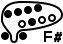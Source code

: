 <?xml version="1.0" encoding="UTF-8"?>
<dia:diagram xmlns:dia="http://www.lysator.liu.se/~alla/dia/">
  <dia:layer name="Segundo Plano" visible="true" active="true">
    <dia:object type="Standard - Beziergon" version="0" id="O0">
      <dia:attribute name="obj_pos">
        <dia:point val="0,-1"/>
      </dia:attribute>
      <dia:attribute name="obj_bb">
        <dia:rectangle val="-1.05,-1.05;2.05,1.05"/>
      </dia:attribute>
      <dia:attribute name="bez_points">
        <dia:point val="0,-1"/>
        <dia:point val="1,-1"/>
        <dia:point val="2,-0.9"/>
        <dia:point val="2,-0.35"/>
        <dia:point val="2,0.2"/>
        <dia:point val="0.35,0.4"/>
        <dia:point val="0.1,0.4"/>
        <dia:point val="-0.15,0.4"/>
        <dia:point val="-0.25,0.55"/>
        <dia:point val="-0.25,0.7"/>
        <dia:point val="-0.25,0.85"/>
        <dia:point val="-0.25,1"/>
        <dia:point val="-0.4,1"/>
        <dia:point val="-0.55,1"/>
        <dia:point val="-0.55,0.85"/>
        <dia:point val="-0.55,0.7"/>
        <dia:point val="-0.55,0.55"/>
        <dia:point val="-1,0.2"/>
        <dia:point val="-1,-0.1"/>
        <dia:point val="-1,-0.4"/>
        <dia:point val="-1,-1"/>
      </dia:attribute>
      <dia:attribute name="corner_types">
        <dia:enum val="26590272"/>
        <dia:enum val="0"/>
        <dia:enum val="0"/>
        <dia:enum val="0"/>
        <dia:enum val="0"/>
        <dia:enum val="0"/>
        <dia:enum val="0"/>
        <dia:enum val="0"/>
      </dia:attribute>
      <dia:attribute name="show_background">
        <dia:boolean val="true"/>
      </dia:attribute>
    </dia:object>
    <dia:object type="Standard - Ellipse" version="0" id="O1">
      <dia:attribute name="obj_pos">
        <dia:point val="0.85,-0.25"/>
      </dia:attribute>
      <dia:attribute name="obj_bb">
        <dia:rectangle val="0.8,-0.3;1.2,0.1"/>
      </dia:attribute>
      <dia:attribute name="elem_corner">
        <dia:point val="0.85,-0.25"/>
      </dia:attribute>
      <dia:attribute name="elem_width">
        <dia:real val="0.3"/>
      </dia:attribute>
      <dia:attribute name="elem_height">
        <dia:real val="0.3"/>
      </dia:attribute>
      <dia:attribute name="border_width">
        <dia:real val="0.1"/>
      </dia:attribute>
    </dia:object>
    <dia:object type="Standard - Ellipse" version="0" id="O2">
      <dia:attribute name="obj_pos">
        <dia:point val="0.35,-0.15"/>
      </dia:attribute>
      <dia:attribute name="obj_bb">
        <dia:rectangle val="0.3,-0.2;0.7,0.2"/>
      </dia:attribute>
      <dia:attribute name="elem_corner">
        <dia:point val="0.35,-0.15"/>
      </dia:attribute>
      <dia:attribute name="elem_width">
        <dia:real val="0.3"/>
      </dia:attribute>
      <dia:attribute name="elem_height">
        <dia:real val="0.3"/>
      </dia:attribute>
      <dia:attribute name="border_width">
        <dia:real val="0.1"/>
      </dia:attribute>
      <dia:attribute name="inner_color">
        <dia:color val="#000000"/>
      </dia:attribute>
    </dia:object>
    <dia:object type="Standard - Ellipse" version="0" id="O3">
      <dia:attribute name="obj_pos">
        <dia:point val="-0.15,-0.05"/>
      </dia:attribute>
      <dia:attribute name="obj_bb">
        <dia:rectangle val="-0.2,-0.1;0.2,0.3"/>
      </dia:attribute>
      <dia:attribute name="elem_corner">
        <dia:point val="-0.15,-0.05"/>
      </dia:attribute>
      <dia:attribute name="elem_width">
        <dia:real val="0.3"/>
      </dia:attribute>
      <dia:attribute name="elem_height">
        <dia:real val="0.3"/>
      </dia:attribute>
      <dia:attribute name="border_width">
        <dia:real val="0.1"/>
      </dia:attribute>
    </dia:object>
    <dia:object type="Standard - Ellipse" version="0" id="O4">
      <dia:attribute name="obj_pos">
        <dia:point val="1.35,-0.35"/>
      </dia:attribute>
      <dia:attribute name="obj_bb">
        <dia:rectangle val="1.3,-0.4;1.7,7.451e-10"/>
      </dia:attribute>
      <dia:attribute name="elem_corner">
        <dia:point val="1.35,-0.35"/>
      </dia:attribute>
      <dia:attribute name="elem_width">
        <dia:real val="0.3"/>
      </dia:attribute>
      <dia:attribute name="elem_height">
        <dia:real val="0.3"/>
      </dia:attribute>
      <dia:attribute name="border_width">
        <dia:real val="0.1"/>
      </dia:attribute>
    </dia:object>
    <dia:object type="Standard - Ellipse" version="0" id="O5">
      <dia:attribute name="obj_pos">
        <dia:point val="0.15,-0.75"/>
      </dia:attribute>
      <dia:attribute name="obj_bb">
        <dia:rectangle val="0.1,-0.8;0.5,-0.4"/>
      </dia:attribute>
      <dia:attribute name="elem_corner">
        <dia:point val="0.15,-0.75"/>
      </dia:attribute>
      <dia:attribute name="elem_width">
        <dia:real val="0.3"/>
      </dia:attribute>
      <dia:attribute name="elem_height">
        <dia:real val="0.3"/>
      </dia:attribute>
      <dia:attribute name="border_width">
        <dia:real val="0.1"/>
      </dia:attribute>
      <dia:attribute name="inner_color">
        <dia:color val="#000000"/>
      </dia:attribute>
    </dia:object>
    <dia:object type="Standard - Ellipse" version="0" id="O6">
      <dia:attribute name="obj_pos">
        <dia:point val="-0.35,-0.65"/>
      </dia:attribute>
      <dia:attribute name="obj_bb">
        <dia:rectangle val="-0.4,-0.7;7.451e-10,-0.3"/>
      </dia:attribute>
      <dia:attribute name="elem_corner">
        <dia:point val="-0.35,-0.65"/>
      </dia:attribute>
      <dia:attribute name="elem_width">
        <dia:real val="0.3"/>
      </dia:attribute>
      <dia:attribute name="elem_height">
        <dia:real val="0.3"/>
      </dia:attribute>
      <dia:attribute name="border_width">
        <dia:real val="0.1"/>
      </dia:attribute>
      <dia:attribute name="inner_color">
        <dia:color val="#000000"/>
      </dia:attribute>
    </dia:object>
    <dia:object type="Standard - Ellipse" version="0" id="O7">
      <dia:attribute name="obj_pos">
        <dia:point val="-0.85,-0.55"/>
      </dia:attribute>
      <dia:attribute name="obj_bb">
        <dia:rectangle val="-0.9,-0.6;-0.5,-0.2"/>
      </dia:attribute>
      <dia:attribute name="elem_corner">
        <dia:point val="-0.85,-0.55"/>
      </dia:attribute>
      <dia:attribute name="elem_width">
        <dia:real val="0.3"/>
      </dia:attribute>
      <dia:attribute name="elem_height">
        <dia:real val="0.3"/>
      </dia:attribute>
      <dia:attribute name="border_width">
        <dia:real val="0.1"/>
      </dia:attribute>
      <dia:attribute name="inner_color">
        <dia:color val="#000000"/>
      </dia:attribute>
    </dia:object>
    <dia:object type="Standard - Ellipse" version="0" id="O8">
      <dia:attribute name="obj_pos">
        <dia:point val="0.65,-0.85"/>
      </dia:attribute>
      <dia:attribute name="obj_bb">
        <dia:rectangle val="0.6,-0.9;1,-0.5"/>
      </dia:attribute>
      <dia:attribute name="elem_corner">
        <dia:point val="0.65,-0.85"/>
      </dia:attribute>
      <dia:attribute name="elem_width">
        <dia:real val="0.3"/>
      </dia:attribute>
      <dia:attribute name="elem_height">
        <dia:real val="0.3"/>
      </dia:attribute>
      <dia:attribute name="border_width">
        <dia:real val="0.1"/>
      </dia:attribute>
      <dia:attribute name="inner_color">
        <dia:color val="#000000"/>
      </dia:attribute>
    </dia:object>
    <dia:object type="Standard - Ellipse" version="0" id="O9">
      <dia:attribute name="obj_pos">
        <dia:point val="-0.1,0.55"/>
      </dia:attribute>
      <dia:attribute name="obj_bb">
        <dia:rectangle val="-0.15,0.5;0.25,0.9"/>
      </dia:attribute>
      <dia:attribute name="elem_corner">
        <dia:point val="-0.1,0.55"/>
      </dia:attribute>
      <dia:attribute name="elem_width">
        <dia:real val="0.3"/>
      </dia:attribute>
      <dia:attribute name="elem_height">
        <dia:real val="0.3"/>
      </dia:attribute>
      <dia:attribute name="border_width">
        <dia:real val="0.1"/>
      </dia:attribute>
      <dia:attribute name="inner_color">
        <dia:color val="#000000"/>
      </dia:attribute>
    </dia:object>
    <dia:object type="Standard - Ellipse" version="0" id="O10">
      <dia:attribute name="obj_pos">
        <dia:point val="-1,0.55"/>
      </dia:attribute>
      <dia:attribute name="obj_bb">
        <dia:rectangle val="-1.05,0.5;-0.65,0.9"/>
      </dia:attribute>
      <dia:attribute name="elem_corner">
        <dia:point val="-1,0.55"/>
      </dia:attribute>
      <dia:attribute name="elem_width">
        <dia:real val="0.3"/>
      </dia:attribute>
      <dia:attribute name="elem_height">
        <dia:real val="0.3"/>
      </dia:attribute>
      <dia:attribute name="border_width">
        <dia:real val="0.1"/>
      </dia:attribute>
      <dia:attribute name="inner_color">
        <dia:color val="#000000"/>
      </dia:attribute>
    </dia:object>
    <dia:group>
      <dia:object type="Standard - Line" version="0" id="O11">
        <dia:attribute name="obj_pos">
          <dia:point val="1.95,0.5"/>
        </dia:attribute>
        <dia:attribute name="obj_bb">
          <dia:rectangle val="1.738,0.438;2.012,1.062"/>
        </dia:attribute>
        <dia:attribute name="conn_endpoints">
          <dia:point val="1.95,0.5"/>
          <dia:point val="1.8,1"/>
        </dia:attribute>
        <dia:attribute name="numcp">
          <dia:int val="1"/>
        </dia:attribute>
      </dia:object>
      <dia:object type="Standard - Line" version="0" id="O12">
        <dia:attribute name="obj_pos">
          <dia:point val="1.8,0.5"/>
        </dia:attribute>
        <dia:attribute name="obj_bb">
          <dia:rectangle val="1.588,0.438;1.862,1.062"/>
        </dia:attribute>
        <dia:attribute name="conn_endpoints">
          <dia:point val="1.8,0.5"/>
          <dia:point val="1.65,1"/>
        </dia:attribute>
        <dia:attribute name="numcp">
          <dia:int val="1"/>
        </dia:attribute>
      </dia:object>
      <dia:object type="Standard - Line" version="0" id="O13">
        <dia:attribute name="obj_pos">
          <dia:point val="2,0.65"/>
        </dia:attribute>
        <dia:attribute name="obj_bb">
          <dia:rectangle val="1.6,0.6;2.05,0.7"/>
        </dia:attribute>
        <dia:attribute name="conn_endpoints">
          <dia:point val="2,0.65"/>
          <dia:point val="1.65,0.65"/>
        </dia:attribute>
        <dia:attribute name="numcp">
          <dia:int val="1"/>
        </dia:attribute>
      </dia:object>
      <dia:object type="Standard - Line" version="0" id="O14">
        <dia:attribute name="obj_pos">
          <dia:point val="1.95,0.85"/>
        </dia:attribute>
        <dia:attribute name="obj_bb">
          <dia:rectangle val="1.55,0.8;2,0.9"/>
        </dia:attribute>
        <dia:attribute name="conn_endpoints">
          <dia:point val="1.95,0.85"/>
          <dia:point val="1.6,0.85"/>
        </dia:attribute>
        <dia:attribute name="numcp">
          <dia:int val="1"/>
        </dia:attribute>
      </dia:object>
    </dia:group>
    <dia:object type="Standard - PolyLine" version="0" id="O15">
      <dia:attribute name="obj_pos">
        <dia:point val="1.5,0.5"/>
      </dia:attribute>
      <dia:attribute name="obj_bb">
        <dia:rectangle val="1.1,0.45;1.55,1.05"/>
      </dia:attribute>
      <dia:attribute name="poly_points">
        <dia:point val="1.5,0.5"/>
        <dia:point val="1.15,0.5"/>
        <dia:point val="1.15,1"/>
      </dia:attribute>
    </dia:object>
    <dia:object type="Standard - Line" version="0" id="O16">
      <dia:attribute name="obj_pos">
        <dia:point val="1.15,0.75"/>
      </dia:attribute>
      <dia:attribute name="obj_bb">
        <dia:rectangle val="1.1,0.7;1.55,0.8"/>
      </dia:attribute>
      <dia:attribute name="conn_endpoints">
        <dia:point val="1.15,0.75"/>
        <dia:point val="1.5,0.75"/>
      </dia:attribute>
      <dia:attribute name="numcp">
        <dia:int val="1"/>
      </dia:attribute>
    </dia:object>
  </dia:layer>
</dia:diagram>
